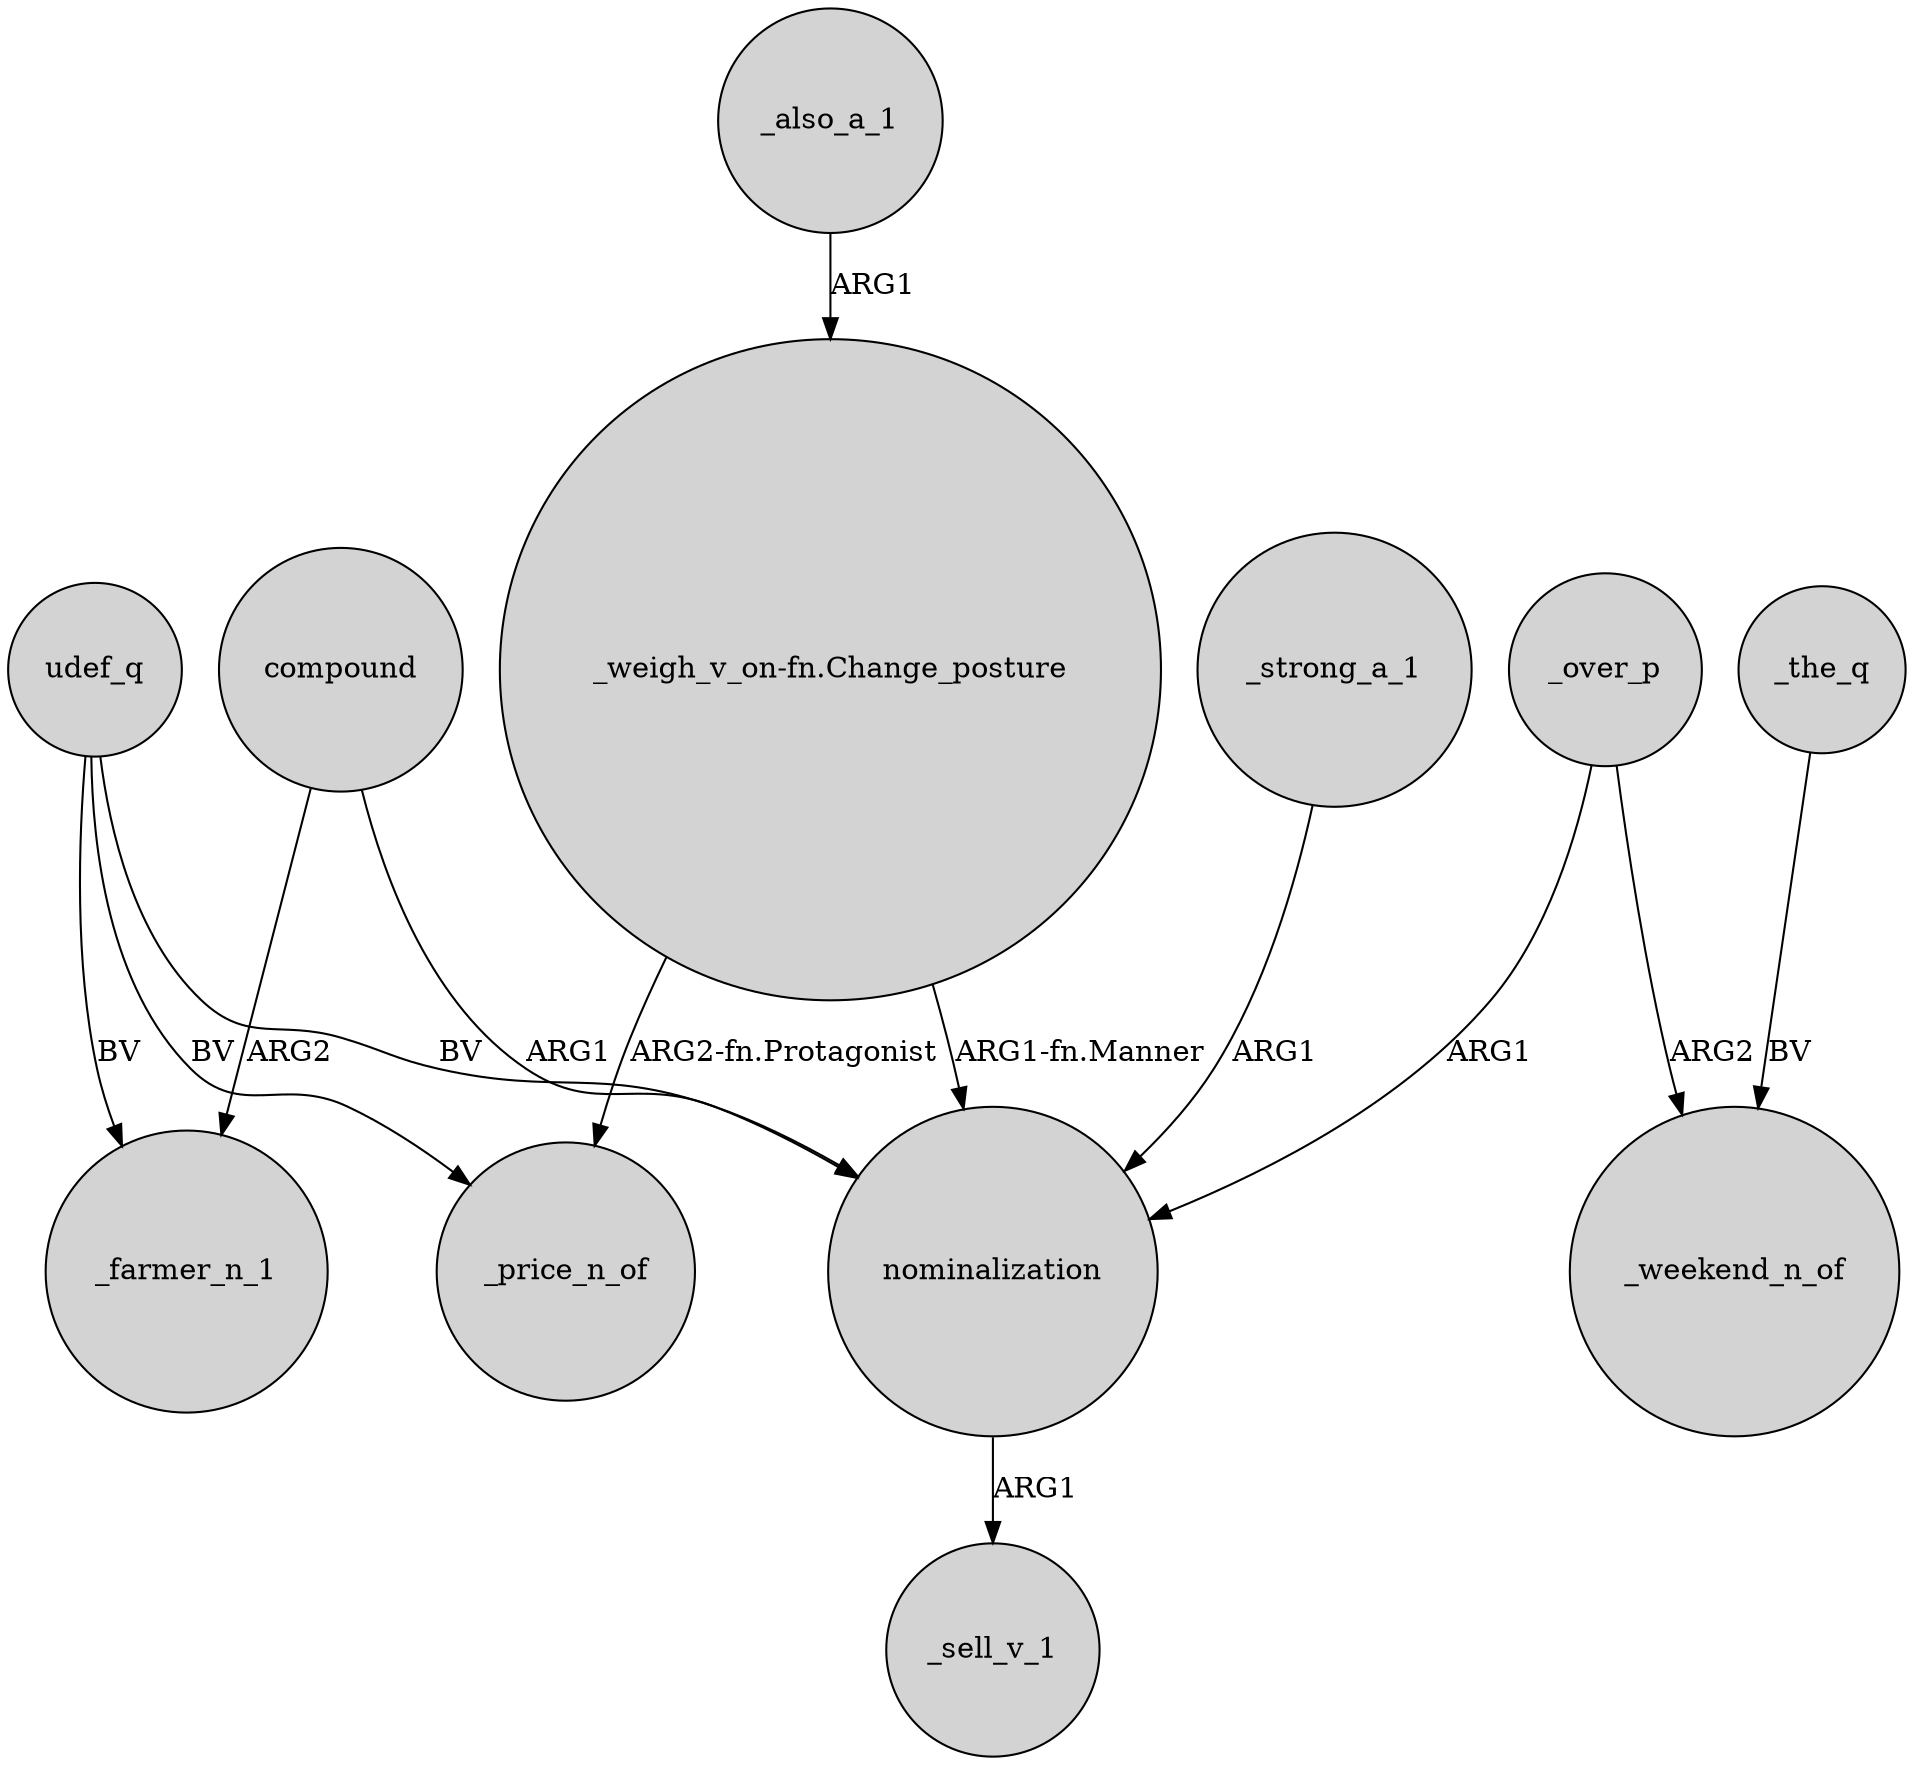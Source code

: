 digraph {
	node [shape=circle style=filled]
	"_weigh_v_on-fn.Change_posture" -> _price_n_of [label="ARG2-fn.Protagonist"]
	"_weigh_v_on-fn.Change_posture" -> nominalization [label="ARG1-fn.Manner"]
	_also_a_1 -> "_weigh_v_on-fn.Change_posture" [label=ARG1]
	compound -> _farmer_n_1 [label=ARG2]
	_over_p -> nominalization [label=ARG1]
	_over_p -> _weekend_n_of [label=ARG2]
	udef_q -> _farmer_n_1 [label=BV]
	_strong_a_1 -> nominalization [label=ARG1]
	_the_q -> _weekend_n_of [label=BV]
	udef_q -> _price_n_of [label=BV]
	compound -> nominalization [label=ARG1]
	nominalization -> _sell_v_1 [label=ARG1]
	udef_q -> nominalization [label=BV]
}
